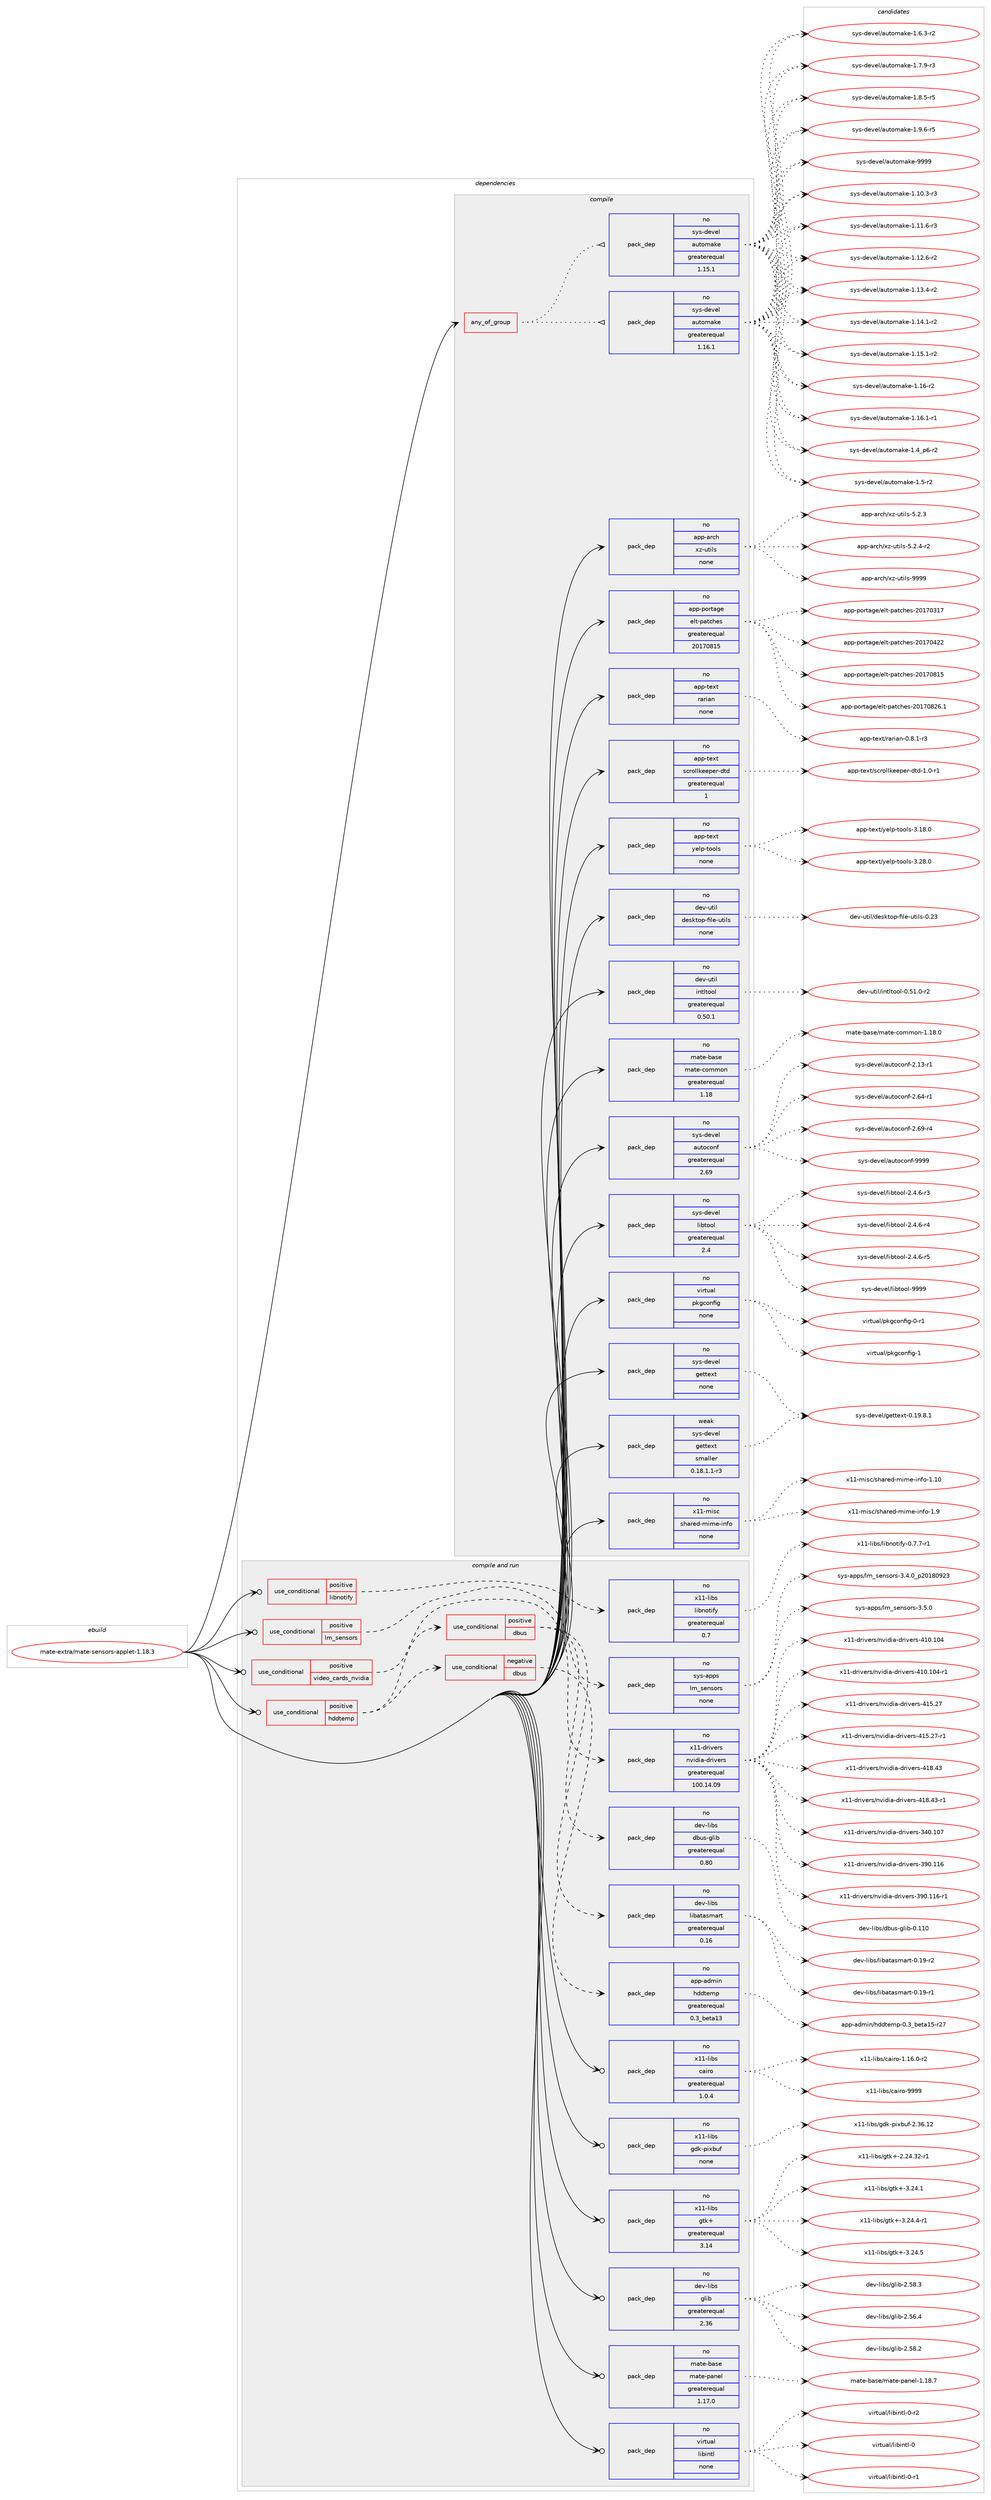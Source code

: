 digraph prolog {

# *************
# Graph options
# *************

newrank=true;
concentrate=true;
compound=true;
graph [rankdir=LR,fontname=Helvetica,fontsize=10,ranksep=1.5];#, ranksep=2.5, nodesep=0.2];
edge  [arrowhead=vee];
node  [fontname=Helvetica,fontsize=10];

# **********
# The ebuild
# **********

subgraph cluster_leftcol {
color=gray;
rank=same;
label=<<i>ebuild</i>>;
id [label="mate-extra/mate-sensors-applet-1.18.3", color=red, width=4, href="../mate-extra/mate-sensors-applet-1.18.3.svg"];
}

# ****************
# The dependencies
# ****************

subgraph cluster_midcol {
color=gray;
label=<<i>dependencies</i>>;
subgraph cluster_compile {
fillcolor="#eeeeee";
style=filled;
label=<<i>compile</i>>;
subgraph any24515 {
dependency1598506 [label=<<TABLE BORDER="0" CELLBORDER="1" CELLSPACING="0" CELLPADDING="4"><TR><TD CELLPADDING="10">any_of_group</TD></TR></TABLE>>, shape=none, color=red];subgraph pack1141836 {
dependency1598507 [label=<<TABLE BORDER="0" CELLBORDER="1" CELLSPACING="0" CELLPADDING="4" WIDTH="220"><TR><TD ROWSPAN="6" CELLPADDING="30">pack_dep</TD></TR><TR><TD WIDTH="110">no</TD></TR><TR><TD>sys-devel</TD></TR><TR><TD>automake</TD></TR><TR><TD>greaterequal</TD></TR><TR><TD>1.16.1</TD></TR></TABLE>>, shape=none, color=blue];
}
dependency1598506:e -> dependency1598507:w [weight=20,style="dotted",arrowhead="oinv"];
subgraph pack1141837 {
dependency1598508 [label=<<TABLE BORDER="0" CELLBORDER="1" CELLSPACING="0" CELLPADDING="4" WIDTH="220"><TR><TD ROWSPAN="6" CELLPADDING="30">pack_dep</TD></TR><TR><TD WIDTH="110">no</TD></TR><TR><TD>sys-devel</TD></TR><TR><TD>automake</TD></TR><TR><TD>greaterequal</TD></TR><TR><TD>1.15.1</TD></TR></TABLE>>, shape=none, color=blue];
}
dependency1598506:e -> dependency1598508:w [weight=20,style="dotted",arrowhead="oinv"];
}
id:e -> dependency1598506:w [weight=20,style="solid",arrowhead="vee"];
subgraph pack1141838 {
dependency1598509 [label=<<TABLE BORDER="0" CELLBORDER="1" CELLSPACING="0" CELLPADDING="4" WIDTH="220"><TR><TD ROWSPAN="6" CELLPADDING="30">pack_dep</TD></TR><TR><TD WIDTH="110">no</TD></TR><TR><TD>app-arch</TD></TR><TR><TD>xz-utils</TD></TR><TR><TD>none</TD></TR><TR><TD></TD></TR></TABLE>>, shape=none, color=blue];
}
id:e -> dependency1598509:w [weight=20,style="solid",arrowhead="vee"];
subgraph pack1141839 {
dependency1598510 [label=<<TABLE BORDER="0" CELLBORDER="1" CELLSPACING="0" CELLPADDING="4" WIDTH="220"><TR><TD ROWSPAN="6" CELLPADDING="30">pack_dep</TD></TR><TR><TD WIDTH="110">no</TD></TR><TR><TD>app-portage</TD></TR><TR><TD>elt-patches</TD></TR><TR><TD>greaterequal</TD></TR><TR><TD>20170815</TD></TR></TABLE>>, shape=none, color=blue];
}
id:e -> dependency1598510:w [weight=20,style="solid",arrowhead="vee"];
subgraph pack1141840 {
dependency1598511 [label=<<TABLE BORDER="0" CELLBORDER="1" CELLSPACING="0" CELLPADDING="4" WIDTH="220"><TR><TD ROWSPAN="6" CELLPADDING="30">pack_dep</TD></TR><TR><TD WIDTH="110">no</TD></TR><TR><TD>app-text</TD></TR><TR><TD>rarian</TD></TR><TR><TD>none</TD></TR><TR><TD></TD></TR></TABLE>>, shape=none, color=blue];
}
id:e -> dependency1598511:w [weight=20,style="solid",arrowhead="vee"];
subgraph pack1141841 {
dependency1598512 [label=<<TABLE BORDER="0" CELLBORDER="1" CELLSPACING="0" CELLPADDING="4" WIDTH="220"><TR><TD ROWSPAN="6" CELLPADDING="30">pack_dep</TD></TR><TR><TD WIDTH="110">no</TD></TR><TR><TD>app-text</TD></TR><TR><TD>scrollkeeper-dtd</TD></TR><TR><TD>greaterequal</TD></TR><TR><TD>1</TD></TR></TABLE>>, shape=none, color=blue];
}
id:e -> dependency1598512:w [weight=20,style="solid",arrowhead="vee"];
subgraph pack1141842 {
dependency1598513 [label=<<TABLE BORDER="0" CELLBORDER="1" CELLSPACING="0" CELLPADDING="4" WIDTH="220"><TR><TD ROWSPAN="6" CELLPADDING="30">pack_dep</TD></TR><TR><TD WIDTH="110">no</TD></TR><TR><TD>app-text</TD></TR><TR><TD>yelp-tools</TD></TR><TR><TD>none</TD></TR><TR><TD></TD></TR></TABLE>>, shape=none, color=blue];
}
id:e -> dependency1598513:w [weight=20,style="solid",arrowhead="vee"];
subgraph pack1141843 {
dependency1598514 [label=<<TABLE BORDER="0" CELLBORDER="1" CELLSPACING="0" CELLPADDING="4" WIDTH="220"><TR><TD ROWSPAN="6" CELLPADDING="30">pack_dep</TD></TR><TR><TD WIDTH="110">no</TD></TR><TR><TD>dev-util</TD></TR><TR><TD>desktop-file-utils</TD></TR><TR><TD>none</TD></TR><TR><TD></TD></TR></TABLE>>, shape=none, color=blue];
}
id:e -> dependency1598514:w [weight=20,style="solid",arrowhead="vee"];
subgraph pack1141844 {
dependency1598515 [label=<<TABLE BORDER="0" CELLBORDER="1" CELLSPACING="0" CELLPADDING="4" WIDTH="220"><TR><TD ROWSPAN="6" CELLPADDING="30">pack_dep</TD></TR><TR><TD WIDTH="110">no</TD></TR><TR><TD>dev-util</TD></TR><TR><TD>intltool</TD></TR><TR><TD>greaterequal</TD></TR><TR><TD>0.50.1</TD></TR></TABLE>>, shape=none, color=blue];
}
id:e -> dependency1598515:w [weight=20,style="solid",arrowhead="vee"];
subgraph pack1141845 {
dependency1598516 [label=<<TABLE BORDER="0" CELLBORDER="1" CELLSPACING="0" CELLPADDING="4" WIDTH="220"><TR><TD ROWSPAN="6" CELLPADDING="30">pack_dep</TD></TR><TR><TD WIDTH="110">no</TD></TR><TR><TD>mate-base</TD></TR><TR><TD>mate-common</TD></TR><TR><TD>greaterequal</TD></TR><TR><TD>1.18</TD></TR></TABLE>>, shape=none, color=blue];
}
id:e -> dependency1598516:w [weight=20,style="solid",arrowhead="vee"];
subgraph pack1141846 {
dependency1598517 [label=<<TABLE BORDER="0" CELLBORDER="1" CELLSPACING="0" CELLPADDING="4" WIDTH="220"><TR><TD ROWSPAN="6" CELLPADDING="30">pack_dep</TD></TR><TR><TD WIDTH="110">no</TD></TR><TR><TD>sys-devel</TD></TR><TR><TD>autoconf</TD></TR><TR><TD>greaterequal</TD></TR><TR><TD>2.69</TD></TR></TABLE>>, shape=none, color=blue];
}
id:e -> dependency1598517:w [weight=20,style="solid",arrowhead="vee"];
subgraph pack1141847 {
dependency1598518 [label=<<TABLE BORDER="0" CELLBORDER="1" CELLSPACING="0" CELLPADDING="4" WIDTH="220"><TR><TD ROWSPAN="6" CELLPADDING="30">pack_dep</TD></TR><TR><TD WIDTH="110">no</TD></TR><TR><TD>sys-devel</TD></TR><TR><TD>gettext</TD></TR><TR><TD>none</TD></TR><TR><TD></TD></TR></TABLE>>, shape=none, color=blue];
}
id:e -> dependency1598518:w [weight=20,style="solid",arrowhead="vee"];
subgraph pack1141848 {
dependency1598519 [label=<<TABLE BORDER="0" CELLBORDER="1" CELLSPACING="0" CELLPADDING="4" WIDTH="220"><TR><TD ROWSPAN="6" CELLPADDING="30">pack_dep</TD></TR><TR><TD WIDTH="110">no</TD></TR><TR><TD>sys-devel</TD></TR><TR><TD>libtool</TD></TR><TR><TD>greaterequal</TD></TR><TR><TD>2.4</TD></TR></TABLE>>, shape=none, color=blue];
}
id:e -> dependency1598519:w [weight=20,style="solid",arrowhead="vee"];
subgraph pack1141849 {
dependency1598520 [label=<<TABLE BORDER="0" CELLBORDER="1" CELLSPACING="0" CELLPADDING="4" WIDTH="220"><TR><TD ROWSPAN="6" CELLPADDING="30">pack_dep</TD></TR><TR><TD WIDTH="110">no</TD></TR><TR><TD>virtual</TD></TR><TR><TD>pkgconfig</TD></TR><TR><TD>none</TD></TR><TR><TD></TD></TR></TABLE>>, shape=none, color=blue];
}
id:e -> dependency1598520:w [weight=20,style="solid",arrowhead="vee"];
subgraph pack1141850 {
dependency1598521 [label=<<TABLE BORDER="0" CELLBORDER="1" CELLSPACING="0" CELLPADDING="4" WIDTH="220"><TR><TD ROWSPAN="6" CELLPADDING="30">pack_dep</TD></TR><TR><TD WIDTH="110">no</TD></TR><TR><TD>x11-misc</TD></TR><TR><TD>shared-mime-info</TD></TR><TR><TD>none</TD></TR><TR><TD></TD></TR></TABLE>>, shape=none, color=blue];
}
id:e -> dependency1598521:w [weight=20,style="solid",arrowhead="vee"];
subgraph pack1141851 {
dependency1598522 [label=<<TABLE BORDER="0" CELLBORDER="1" CELLSPACING="0" CELLPADDING="4" WIDTH="220"><TR><TD ROWSPAN="6" CELLPADDING="30">pack_dep</TD></TR><TR><TD WIDTH="110">weak</TD></TR><TR><TD>sys-devel</TD></TR><TR><TD>gettext</TD></TR><TR><TD>smaller</TD></TR><TR><TD>0.18.1.1-r3</TD></TR></TABLE>>, shape=none, color=blue];
}
id:e -> dependency1598522:w [weight=20,style="solid",arrowhead="vee"];
}
subgraph cluster_compileandrun {
fillcolor="#eeeeee";
style=filled;
label=<<i>compile and run</i>>;
subgraph cond431509 {
dependency1598523 [label=<<TABLE BORDER="0" CELLBORDER="1" CELLSPACING="0" CELLPADDING="4"><TR><TD ROWSPAN="3" CELLPADDING="10">use_conditional</TD></TR><TR><TD>positive</TD></TR><TR><TD>hddtemp</TD></TR></TABLE>>, shape=none, color=red];
subgraph cond431510 {
dependency1598524 [label=<<TABLE BORDER="0" CELLBORDER="1" CELLSPACING="0" CELLPADDING="4"><TR><TD ROWSPAN="3" CELLPADDING="10">use_conditional</TD></TR><TR><TD>positive</TD></TR><TR><TD>dbus</TD></TR></TABLE>>, shape=none, color=red];
subgraph pack1141852 {
dependency1598525 [label=<<TABLE BORDER="0" CELLBORDER="1" CELLSPACING="0" CELLPADDING="4" WIDTH="220"><TR><TD ROWSPAN="6" CELLPADDING="30">pack_dep</TD></TR><TR><TD WIDTH="110">no</TD></TR><TR><TD>dev-libs</TD></TR><TR><TD>dbus-glib</TD></TR><TR><TD>greaterequal</TD></TR><TR><TD>0.80</TD></TR></TABLE>>, shape=none, color=blue];
}
dependency1598524:e -> dependency1598525:w [weight=20,style="dashed",arrowhead="vee"];
subgraph pack1141853 {
dependency1598526 [label=<<TABLE BORDER="0" CELLBORDER="1" CELLSPACING="0" CELLPADDING="4" WIDTH="220"><TR><TD ROWSPAN="6" CELLPADDING="30">pack_dep</TD></TR><TR><TD WIDTH="110">no</TD></TR><TR><TD>dev-libs</TD></TR><TR><TD>libatasmart</TD></TR><TR><TD>greaterequal</TD></TR><TR><TD>0.16</TD></TR></TABLE>>, shape=none, color=blue];
}
dependency1598524:e -> dependency1598526:w [weight=20,style="dashed",arrowhead="vee"];
}
dependency1598523:e -> dependency1598524:w [weight=20,style="dashed",arrowhead="vee"];
subgraph cond431511 {
dependency1598527 [label=<<TABLE BORDER="0" CELLBORDER="1" CELLSPACING="0" CELLPADDING="4"><TR><TD ROWSPAN="3" CELLPADDING="10">use_conditional</TD></TR><TR><TD>negative</TD></TR><TR><TD>dbus</TD></TR></TABLE>>, shape=none, color=red];
subgraph pack1141854 {
dependency1598528 [label=<<TABLE BORDER="0" CELLBORDER="1" CELLSPACING="0" CELLPADDING="4" WIDTH="220"><TR><TD ROWSPAN="6" CELLPADDING="30">pack_dep</TD></TR><TR><TD WIDTH="110">no</TD></TR><TR><TD>app-admin</TD></TR><TR><TD>hddtemp</TD></TR><TR><TD>greaterequal</TD></TR><TR><TD>0.3_beta13</TD></TR></TABLE>>, shape=none, color=blue];
}
dependency1598527:e -> dependency1598528:w [weight=20,style="dashed",arrowhead="vee"];
}
dependency1598523:e -> dependency1598527:w [weight=20,style="dashed",arrowhead="vee"];
}
id:e -> dependency1598523:w [weight=20,style="solid",arrowhead="odotvee"];
subgraph cond431512 {
dependency1598529 [label=<<TABLE BORDER="0" CELLBORDER="1" CELLSPACING="0" CELLPADDING="4"><TR><TD ROWSPAN="3" CELLPADDING="10">use_conditional</TD></TR><TR><TD>positive</TD></TR><TR><TD>libnotify</TD></TR></TABLE>>, shape=none, color=red];
subgraph pack1141855 {
dependency1598530 [label=<<TABLE BORDER="0" CELLBORDER="1" CELLSPACING="0" CELLPADDING="4" WIDTH="220"><TR><TD ROWSPAN="6" CELLPADDING="30">pack_dep</TD></TR><TR><TD WIDTH="110">no</TD></TR><TR><TD>x11-libs</TD></TR><TR><TD>libnotify</TD></TR><TR><TD>greaterequal</TD></TR><TR><TD>0.7</TD></TR></TABLE>>, shape=none, color=blue];
}
dependency1598529:e -> dependency1598530:w [weight=20,style="dashed",arrowhead="vee"];
}
id:e -> dependency1598529:w [weight=20,style="solid",arrowhead="odotvee"];
subgraph cond431513 {
dependency1598531 [label=<<TABLE BORDER="0" CELLBORDER="1" CELLSPACING="0" CELLPADDING="4"><TR><TD ROWSPAN="3" CELLPADDING="10">use_conditional</TD></TR><TR><TD>positive</TD></TR><TR><TD>lm_sensors</TD></TR></TABLE>>, shape=none, color=red];
subgraph pack1141856 {
dependency1598532 [label=<<TABLE BORDER="0" CELLBORDER="1" CELLSPACING="0" CELLPADDING="4" WIDTH="220"><TR><TD ROWSPAN="6" CELLPADDING="30">pack_dep</TD></TR><TR><TD WIDTH="110">no</TD></TR><TR><TD>sys-apps</TD></TR><TR><TD>lm_sensors</TD></TR><TR><TD>none</TD></TR><TR><TD></TD></TR></TABLE>>, shape=none, color=blue];
}
dependency1598531:e -> dependency1598532:w [weight=20,style="dashed",arrowhead="vee"];
}
id:e -> dependency1598531:w [weight=20,style="solid",arrowhead="odotvee"];
subgraph cond431514 {
dependency1598533 [label=<<TABLE BORDER="0" CELLBORDER="1" CELLSPACING="0" CELLPADDING="4"><TR><TD ROWSPAN="3" CELLPADDING="10">use_conditional</TD></TR><TR><TD>positive</TD></TR><TR><TD>video_cards_nvidia</TD></TR></TABLE>>, shape=none, color=red];
subgraph pack1141857 {
dependency1598534 [label=<<TABLE BORDER="0" CELLBORDER="1" CELLSPACING="0" CELLPADDING="4" WIDTH="220"><TR><TD ROWSPAN="6" CELLPADDING="30">pack_dep</TD></TR><TR><TD WIDTH="110">no</TD></TR><TR><TD>x11-drivers</TD></TR><TR><TD>nvidia-drivers</TD></TR><TR><TD>greaterequal</TD></TR><TR><TD>100.14.09</TD></TR></TABLE>>, shape=none, color=blue];
}
dependency1598533:e -> dependency1598534:w [weight=20,style="dashed",arrowhead="vee"];
}
id:e -> dependency1598533:w [weight=20,style="solid",arrowhead="odotvee"];
subgraph pack1141858 {
dependency1598535 [label=<<TABLE BORDER="0" CELLBORDER="1" CELLSPACING="0" CELLPADDING="4" WIDTH="220"><TR><TD ROWSPAN="6" CELLPADDING="30">pack_dep</TD></TR><TR><TD WIDTH="110">no</TD></TR><TR><TD>dev-libs</TD></TR><TR><TD>glib</TD></TR><TR><TD>greaterequal</TD></TR><TR><TD>2.36</TD></TR></TABLE>>, shape=none, color=blue];
}
id:e -> dependency1598535:w [weight=20,style="solid",arrowhead="odotvee"];
subgraph pack1141859 {
dependency1598536 [label=<<TABLE BORDER="0" CELLBORDER="1" CELLSPACING="0" CELLPADDING="4" WIDTH="220"><TR><TD ROWSPAN="6" CELLPADDING="30">pack_dep</TD></TR><TR><TD WIDTH="110">no</TD></TR><TR><TD>mate-base</TD></TR><TR><TD>mate-panel</TD></TR><TR><TD>greaterequal</TD></TR><TR><TD>1.17.0</TD></TR></TABLE>>, shape=none, color=blue];
}
id:e -> dependency1598536:w [weight=20,style="solid",arrowhead="odotvee"];
subgraph pack1141860 {
dependency1598537 [label=<<TABLE BORDER="0" CELLBORDER="1" CELLSPACING="0" CELLPADDING="4" WIDTH="220"><TR><TD ROWSPAN="6" CELLPADDING="30">pack_dep</TD></TR><TR><TD WIDTH="110">no</TD></TR><TR><TD>virtual</TD></TR><TR><TD>libintl</TD></TR><TR><TD>none</TD></TR><TR><TD></TD></TR></TABLE>>, shape=none, color=blue];
}
id:e -> dependency1598537:w [weight=20,style="solid",arrowhead="odotvee"];
subgraph pack1141861 {
dependency1598538 [label=<<TABLE BORDER="0" CELLBORDER="1" CELLSPACING="0" CELLPADDING="4" WIDTH="220"><TR><TD ROWSPAN="6" CELLPADDING="30">pack_dep</TD></TR><TR><TD WIDTH="110">no</TD></TR><TR><TD>x11-libs</TD></TR><TR><TD>cairo</TD></TR><TR><TD>greaterequal</TD></TR><TR><TD>1.0.4</TD></TR></TABLE>>, shape=none, color=blue];
}
id:e -> dependency1598538:w [weight=20,style="solid",arrowhead="odotvee"];
subgraph pack1141862 {
dependency1598539 [label=<<TABLE BORDER="0" CELLBORDER="1" CELLSPACING="0" CELLPADDING="4" WIDTH="220"><TR><TD ROWSPAN="6" CELLPADDING="30">pack_dep</TD></TR><TR><TD WIDTH="110">no</TD></TR><TR><TD>x11-libs</TD></TR><TR><TD>gdk-pixbuf</TD></TR><TR><TD>none</TD></TR><TR><TD></TD></TR></TABLE>>, shape=none, color=blue];
}
id:e -> dependency1598539:w [weight=20,style="solid",arrowhead="odotvee"];
subgraph pack1141863 {
dependency1598540 [label=<<TABLE BORDER="0" CELLBORDER="1" CELLSPACING="0" CELLPADDING="4" WIDTH="220"><TR><TD ROWSPAN="6" CELLPADDING="30">pack_dep</TD></TR><TR><TD WIDTH="110">no</TD></TR><TR><TD>x11-libs</TD></TR><TR><TD>gtk+</TD></TR><TR><TD>greaterequal</TD></TR><TR><TD>3.14</TD></TR></TABLE>>, shape=none, color=blue];
}
id:e -> dependency1598540:w [weight=20,style="solid",arrowhead="odotvee"];
}
subgraph cluster_run {
fillcolor="#eeeeee";
style=filled;
label=<<i>run</i>>;
}
}

# **************
# The candidates
# **************

subgraph cluster_choices {
rank=same;
color=gray;
label=<<i>candidates</i>>;

subgraph choice1141836 {
color=black;
nodesep=1;
choice11512111545100101118101108479711711611110997107101454946494846514511451 [label="sys-devel/automake-1.10.3-r3", color=red, width=4,href="../sys-devel/automake-1.10.3-r3.svg"];
choice11512111545100101118101108479711711611110997107101454946494946544511451 [label="sys-devel/automake-1.11.6-r3", color=red, width=4,href="../sys-devel/automake-1.11.6-r3.svg"];
choice11512111545100101118101108479711711611110997107101454946495046544511450 [label="sys-devel/automake-1.12.6-r2", color=red, width=4,href="../sys-devel/automake-1.12.6-r2.svg"];
choice11512111545100101118101108479711711611110997107101454946495146524511450 [label="sys-devel/automake-1.13.4-r2", color=red, width=4,href="../sys-devel/automake-1.13.4-r2.svg"];
choice11512111545100101118101108479711711611110997107101454946495246494511450 [label="sys-devel/automake-1.14.1-r2", color=red, width=4,href="../sys-devel/automake-1.14.1-r2.svg"];
choice11512111545100101118101108479711711611110997107101454946495346494511450 [label="sys-devel/automake-1.15.1-r2", color=red, width=4,href="../sys-devel/automake-1.15.1-r2.svg"];
choice1151211154510010111810110847971171161111099710710145494649544511450 [label="sys-devel/automake-1.16-r2", color=red, width=4,href="../sys-devel/automake-1.16-r2.svg"];
choice11512111545100101118101108479711711611110997107101454946495446494511449 [label="sys-devel/automake-1.16.1-r1", color=red, width=4,href="../sys-devel/automake-1.16.1-r1.svg"];
choice115121115451001011181011084797117116111109971071014549465295112544511450 [label="sys-devel/automake-1.4_p6-r2", color=red, width=4,href="../sys-devel/automake-1.4_p6-r2.svg"];
choice11512111545100101118101108479711711611110997107101454946534511450 [label="sys-devel/automake-1.5-r2", color=red, width=4,href="../sys-devel/automake-1.5-r2.svg"];
choice115121115451001011181011084797117116111109971071014549465446514511450 [label="sys-devel/automake-1.6.3-r2", color=red, width=4,href="../sys-devel/automake-1.6.3-r2.svg"];
choice115121115451001011181011084797117116111109971071014549465546574511451 [label="sys-devel/automake-1.7.9-r3", color=red, width=4,href="../sys-devel/automake-1.7.9-r3.svg"];
choice115121115451001011181011084797117116111109971071014549465646534511453 [label="sys-devel/automake-1.8.5-r5", color=red, width=4,href="../sys-devel/automake-1.8.5-r5.svg"];
choice115121115451001011181011084797117116111109971071014549465746544511453 [label="sys-devel/automake-1.9.6-r5", color=red, width=4,href="../sys-devel/automake-1.9.6-r5.svg"];
choice115121115451001011181011084797117116111109971071014557575757 [label="sys-devel/automake-9999", color=red, width=4,href="../sys-devel/automake-9999.svg"];
dependency1598507:e -> choice11512111545100101118101108479711711611110997107101454946494846514511451:w [style=dotted,weight="100"];
dependency1598507:e -> choice11512111545100101118101108479711711611110997107101454946494946544511451:w [style=dotted,weight="100"];
dependency1598507:e -> choice11512111545100101118101108479711711611110997107101454946495046544511450:w [style=dotted,weight="100"];
dependency1598507:e -> choice11512111545100101118101108479711711611110997107101454946495146524511450:w [style=dotted,weight="100"];
dependency1598507:e -> choice11512111545100101118101108479711711611110997107101454946495246494511450:w [style=dotted,weight="100"];
dependency1598507:e -> choice11512111545100101118101108479711711611110997107101454946495346494511450:w [style=dotted,weight="100"];
dependency1598507:e -> choice1151211154510010111810110847971171161111099710710145494649544511450:w [style=dotted,weight="100"];
dependency1598507:e -> choice11512111545100101118101108479711711611110997107101454946495446494511449:w [style=dotted,weight="100"];
dependency1598507:e -> choice115121115451001011181011084797117116111109971071014549465295112544511450:w [style=dotted,weight="100"];
dependency1598507:e -> choice11512111545100101118101108479711711611110997107101454946534511450:w [style=dotted,weight="100"];
dependency1598507:e -> choice115121115451001011181011084797117116111109971071014549465446514511450:w [style=dotted,weight="100"];
dependency1598507:e -> choice115121115451001011181011084797117116111109971071014549465546574511451:w [style=dotted,weight="100"];
dependency1598507:e -> choice115121115451001011181011084797117116111109971071014549465646534511453:w [style=dotted,weight="100"];
dependency1598507:e -> choice115121115451001011181011084797117116111109971071014549465746544511453:w [style=dotted,weight="100"];
dependency1598507:e -> choice115121115451001011181011084797117116111109971071014557575757:w [style=dotted,weight="100"];
}
subgraph choice1141837 {
color=black;
nodesep=1;
choice11512111545100101118101108479711711611110997107101454946494846514511451 [label="sys-devel/automake-1.10.3-r3", color=red, width=4,href="../sys-devel/automake-1.10.3-r3.svg"];
choice11512111545100101118101108479711711611110997107101454946494946544511451 [label="sys-devel/automake-1.11.6-r3", color=red, width=4,href="../sys-devel/automake-1.11.6-r3.svg"];
choice11512111545100101118101108479711711611110997107101454946495046544511450 [label="sys-devel/automake-1.12.6-r2", color=red, width=4,href="../sys-devel/automake-1.12.6-r2.svg"];
choice11512111545100101118101108479711711611110997107101454946495146524511450 [label="sys-devel/automake-1.13.4-r2", color=red, width=4,href="../sys-devel/automake-1.13.4-r2.svg"];
choice11512111545100101118101108479711711611110997107101454946495246494511450 [label="sys-devel/automake-1.14.1-r2", color=red, width=4,href="../sys-devel/automake-1.14.1-r2.svg"];
choice11512111545100101118101108479711711611110997107101454946495346494511450 [label="sys-devel/automake-1.15.1-r2", color=red, width=4,href="../sys-devel/automake-1.15.1-r2.svg"];
choice1151211154510010111810110847971171161111099710710145494649544511450 [label="sys-devel/automake-1.16-r2", color=red, width=4,href="../sys-devel/automake-1.16-r2.svg"];
choice11512111545100101118101108479711711611110997107101454946495446494511449 [label="sys-devel/automake-1.16.1-r1", color=red, width=4,href="../sys-devel/automake-1.16.1-r1.svg"];
choice115121115451001011181011084797117116111109971071014549465295112544511450 [label="sys-devel/automake-1.4_p6-r2", color=red, width=4,href="../sys-devel/automake-1.4_p6-r2.svg"];
choice11512111545100101118101108479711711611110997107101454946534511450 [label="sys-devel/automake-1.5-r2", color=red, width=4,href="../sys-devel/automake-1.5-r2.svg"];
choice115121115451001011181011084797117116111109971071014549465446514511450 [label="sys-devel/automake-1.6.3-r2", color=red, width=4,href="../sys-devel/automake-1.6.3-r2.svg"];
choice115121115451001011181011084797117116111109971071014549465546574511451 [label="sys-devel/automake-1.7.9-r3", color=red, width=4,href="../sys-devel/automake-1.7.9-r3.svg"];
choice115121115451001011181011084797117116111109971071014549465646534511453 [label="sys-devel/automake-1.8.5-r5", color=red, width=4,href="../sys-devel/automake-1.8.5-r5.svg"];
choice115121115451001011181011084797117116111109971071014549465746544511453 [label="sys-devel/automake-1.9.6-r5", color=red, width=4,href="../sys-devel/automake-1.9.6-r5.svg"];
choice115121115451001011181011084797117116111109971071014557575757 [label="sys-devel/automake-9999", color=red, width=4,href="../sys-devel/automake-9999.svg"];
dependency1598508:e -> choice11512111545100101118101108479711711611110997107101454946494846514511451:w [style=dotted,weight="100"];
dependency1598508:e -> choice11512111545100101118101108479711711611110997107101454946494946544511451:w [style=dotted,weight="100"];
dependency1598508:e -> choice11512111545100101118101108479711711611110997107101454946495046544511450:w [style=dotted,weight="100"];
dependency1598508:e -> choice11512111545100101118101108479711711611110997107101454946495146524511450:w [style=dotted,weight="100"];
dependency1598508:e -> choice11512111545100101118101108479711711611110997107101454946495246494511450:w [style=dotted,weight="100"];
dependency1598508:e -> choice11512111545100101118101108479711711611110997107101454946495346494511450:w [style=dotted,weight="100"];
dependency1598508:e -> choice1151211154510010111810110847971171161111099710710145494649544511450:w [style=dotted,weight="100"];
dependency1598508:e -> choice11512111545100101118101108479711711611110997107101454946495446494511449:w [style=dotted,weight="100"];
dependency1598508:e -> choice115121115451001011181011084797117116111109971071014549465295112544511450:w [style=dotted,weight="100"];
dependency1598508:e -> choice11512111545100101118101108479711711611110997107101454946534511450:w [style=dotted,weight="100"];
dependency1598508:e -> choice115121115451001011181011084797117116111109971071014549465446514511450:w [style=dotted,weight="100"];
dependency1598508:e -> choice115121115451001011181011084797117116111109971071014549465546574511451:w [style=dotted,weight="100"];
dependency1598508:e -> choice115121115451001011181011084797117116111109971071014549465646534511453:w [style=dotted,weight="100"];
dependency1598508:e -> choice115121115451001011181011084797117116111109971071014549465746544511453:w [style=dotted,weight="100"];
dependency1598508:e -> choice115121115451001011181011084797117116111109971071014557575757:w [style=dotted,weight="100"];
}
subgraph choice1141838 {
color=black;
nodesep=1;
choice971121124597114991044712012245117116105108115455346504651 [label="app-arch/xz-utils-5.2.3", color=red, width=4,href="../app-arch/xz-utils-5.2.3.svg"];
choice9711211245971149910447120122451171161051081154553465046524511450 [label="app-arch/xz-utils-5.2.4-r2", color=red, width=4,href="../app-arch/xz-utils-5.2.4-r2.svg"];
choice9711211245971149910447120122451171161051081154557575757 [label="app-arch/xz-utils-9999", color=red, width=4,href="../app-arch/xz-utils-9999.svg"];
dependency1598509:e -> choice971121124597114991044712012245117116105108115455346504651:w [style=dotted,weight="100"];
dependency1598509:e -> choice9711211245971149910447120122451171161051081154553465046524511450:w [style=dotted,weight="100"];
dependency1598509:e -> choice9711211245971149910447120122451171161051081154557575757:w [style=dotted,weight="100"];
}
subgraph choice1141839 {
color=black;
nodesep=1;
choice97112112451121111141169710310147101108116451129711699104101115455048495548514955 [label="app-portage/elt-patches-20170317", color=red, width=4,href="../app-portage/elt-patches-20170317.svg"];
choice97112112451121111141169710310147101108116451129711699104101115455048495548525050 [label="app-portage/elt-patches-20170422", color=red, width=4,href="../app-portage/elt-patches-20170422.svg"];
choice97112112451121111141169710310147101108116451129711699104101115455048495548564953 [label="app-portage/elt-patches-20170815", color=red, width=4,href="../app-portage/elt-patches-20170815.svg"];
choice971121124511211111411697103101471011081164511297116991041011154550484955485650544649 [label="app-portage/elt-patches-20170826.1", color=red, width=4,href="../app-portage/elt-patches-20170826.1.svg"];
dependency1598510:e -> choice97112112451121111141169710310147101108116451129711699104101115455048495548514955:w [style=dotted,weight="100"];
dependency1598510:e -> choice97112112451121111141169710310147101108116451129711699104101115455048495548525050:w [style=dotted,weight="100"];
dependency1598510:e -> choice97112112451121111141169710310147101108116451129711699104101115455048495548564953:w [style=dotted,weight="100"];
dependency1598510:e -> choice971121124511211111411697103101471011081164511297116991041011154550484955485650544649:w [style=dotted,weight="100"];
}
subgraph choice1141840 {
color=black;
nodesep=1;
choice97112112451161011201164711497114105971104548465646494511451 [label="app-text/rarian-0.8.1-r3", color=red, width=4,href="../app-text/rarian-0.8.1-r3.svg"];
dependency1598511:e -> choice97112112451161011201164711497114105971104548465646494511451:w [style=dotted,weight="100"];
}
subgraph choice1141841 {
color=black;
nodesep=1;
choice9711211245116101120116471159911411110810810710110111210111445100116100454946484511449 [label="app-text/scrollkeeper-dtd-1.0-r1", color=red, width=4,href="../app-text/scrollkeeper-dtd-1.0-r1.svg"];
dependency1598512:e -> choice9711211245116101120116471159911411110810810710110111210111445100116100454946484511449:w [style=dotted,weight="100"];
}
subgraph choice1141842 {
color=black;
nodesep=1;
choice9711211245116101120116471211011081124511611111110811545514649564648 [label="app-text/yelp-tools-3.18.0", color=red, width=4,href="../app-text/yelp-tools-3.18.0.svg"];
choice9711211245116101120116471211011081124511611111110811545514650564648 [label="app-text/yelp-tools-3.28.0", color=red, width=4,href="../app-text/yelp-tools-3.28.0.svg"];
dependency1598513:e -> choice9711211245116101120116471211011081124511611111110811545514649564648:w [style=dotted,weight="100"];
dependency1598513:e -> choice9711211245116101120116471211011081124511611111110811545514650564648:w [style=dotted,weight="100"];
}
subgraph choice1141843 {
color=black;
nodesep=1;
choice100101118451171161051084710010111510711611111245102105108101451171161051081154548465051 [label="dev-util/desktop-file-utils-0.23", color=red, width=4,href="../dev-util/desktop-file-utils-0.23.svg"];
dependency1598514:e -> choice100101118451171161051084710010111510711611111245102105108101451171161051081154548465051:w [style=dotted,weight="100"];
}
subgraph choice1141844 {
color=black;
nodesep=1;
choice1001011184511711610510847105110116108116111111108454846534946484511450 [label="dev-util/intltool-0.51.0-r2", color=red, width=4,href="../dev-util/intltool-0.51.0-r2.svg"];
dependency1598515:e -> choice1001011184511711610510847105110116108116111111108454846534946484511450:w [style=dotted,weight="100"];
}
subgraph choice1141845 {
color=black;
nodesep=1;
choice109971161014598971151014710997116101459911110910911111045494649564648 [label="mate-base/mate-common-1.18.0", color=red, width=4,href="../mate-base/mate-common-1.18.0.svg"];
dependency1598516:e -> choice109971161014598971151014710997116101459911110910911111045494649564648:w [style=dotted,weight="100"];
}
subgraph choice1141846 {
color=black;
nodesep=1;
choice1151211154510010111810110847971171161119911111010245504649514511449 [label="sys-devel/autoconf-2.13-r1", color=red, width=4,href="../sys-devel/autoconf-2.13-r1.svg"];
choice1151211154510010111810110847971171161119911111010245504654524511449 [label="sys-devel/autoconf-2.64-r1", color=red, width=4,href="../sys-devel/autoconf-2.64-r1.svg"];
choice1151211154510010111810110847971171161119911111010245504654574511452 [label="sys-devel/autoconf-2.69-r4", color=red, width=4,href="../sys-devel/autoconf-2.69-r4.svg"];
choice115121115451001011181011084797117116111991111101024557575757 [label="sys-devel/autoconf-9999", color=red, width=4,href="../sys-devel/autoconf-9999.svg"];
dependency1598517:e -> choice1151211154510010111810110847971171161119911111010245504649514511449:w [style=dotted,weight="100"];
dependency1598517:e -> choice1151211154510010111810110847971171161119911111010245504654524511449:w [style=dotted,weight="100"];
dependency1598517:e -> choice1151211154510010111810110847971171161119911111010245504654574511452:w [style=dotted,weight="100"];
dependency1598517:e -> choice115121115451001011181011084797117116111991111101024557575757:w [style=dotted,weight="100"];
}
subgraph choice1141847 {
color=black;
nodesep=1;
choice1151211154510010111810110847103101116116101120116454846495746564649 [label="sys-devel/gettext-0.19.8.1", color=red, width=4,href="../sys-devel/gettext-0.19.8.1.svg"];
dependency1598518:e -> choice1151211154510010111810110847103101116116101120116454846495746564649:w [style=dotted,weight="100"];
}
subgraph choice1141848 {
color=black;
nodesep=1;
choice1151211154510010111810110847108105981161111111084550465246544511451 [label="sys-devel/libtool-2.4.6-r3", color=red, width=4,href="../sys-devel/libtool-2.4.6-r3.svg"];
choice1151211154510010111810110847108105981161111111084550465246544511452 [label="sys-devel/libtool-2.4.6-r4", color=red, width=4,href="../sys-devel/libtool-2.4.6-r4.svg"];
choice1151211154510010111810110847108105981161111111084550465246544511453 [label="sys-devel/libtool-2.4.6-r5", color=red, width=4,href="../sys-devel/libtool-2.4.6-r5.svg"];
choice1151211154510010111810110847108105981161111111084557575757 [label="sys-devel/libtool-9999", color=red, width=4,href="../sys-devel/libtool-9999.svg"];
dependency1598519:e -> choice1151211154510010111810110847108105981161111111084550465246544511451:w [style=dotted,weight="100"];
dependency1598519:e -> choice1151211154510010111810110847108105981161111111084550465246544511452:w [style=dotted,weight="100"];
dependency1598519:e -> choice1151211154510010111810110847108105981161111111084550465246544511453:w [style=dotted,weight="100"];
dependency1598519:e -> choice1151211154510010111810110847108105981161111111084557575757:w [style=dotted,weight="100"];
}
subgraph choice1141849 {
color=black;
nodesep=1;
choice11810511411611797108471121071039911111010210510345484511449 [label="virtual/pkgconfig-0-r1", color=red, width=4,href="../virtual/pkgconfig-0-r1.svg"];
choice1181051141161179710847112107103991111101021051034549 [label="virtual/pkgconfig-1", color=red, width=4,href="../virtual/pkgconfig-1.svg"];
dependency1598520:e -> choice11810511411611797108471121071039911111010210510345484511449:w [style=dotted,weight="100"];
dependency1598520:e -> choice1181051141161179710847112107103991111101021051034549:w [style=dotted,weight="100"];
}
subgraph choice1141850 {
color=black;
nodesep=1;
choice12049494510910511599471151049711410110045109105109101451051101021114549464948 [label="x11-misc/shared-mime-info-1.10", color=red, width=4,href="../x11-misc/shared-mime-info-1.10.svg"];
choice120494945109105115994711510497114101100451091051091014510511010211145494657 [label="x11-misc/shared-mime-info-1.9", color=red, width=4,href="../x11-misc/shared-mime-info-1.9.svg"];
dependency1598521:e -> choice12049494510910511599471151049711410110045109105109101451051101021114549464948:w [style=dotted,weight="100"];
dependency1598521:e -> choice120494945109105115994711510497114101100451091051091014510511010211145494657:w [style=dotted,weight="100"];
}
subgraph choice1141851 {
color=black;
nodesep=1;
choice1151211154510010111810110847103101116116101120116454846495746564649 [label="sys-devel/gettext-0.19.8.1", color=red, width=4,href="../sys-devel/gettext-0.19.8.1.svg"];
dependency1598522:e -> choice1151211154510010111810110847103101116116101120116454846495746564649:w [style=dotted,weight="100"];
}
subgraph choice1141852 {
color=black;
nodesep=1;
choice100101118451081059811547100981171154510310810598454846494948 [label="dev-libs/dbus-glib-0.110", color=red, width=4,href="../dev-libs/dbus-glib-0.110.svg"];
dependency1598525:e -> choice100101118451081059811547100981171154510310810598454846494948:w [style=dotted,weight="100"];
}
subgraph choice1141853 {
color=black;
nodesep=1;
choice1001011184510810598115471081059897116971151099711411645484649574511449 [label="dev-libs/libatasmart-0.19-r1", color=red, width=4,href="../dev-libs/libatasmart-0.19-r1.svg"];
choice1001011184510810598115471081059897116971151099711411645484649574511450 [label="dev-libs/libatasmart-0.19-r2", color=red, width=4,href="../dev-libs/libatasmart-0.19-r2.svg"];
dependency1598526:e -> choice1001011184510810598115471081059897116971151099711411645484649574511449:w [style=dotted,weight="100"];
dependency1598526:e -> choice1001011184510810598115471081059897116971151099711411645484649574511450:w [style=dotted,weight="100"];
}
subgraph choice1141854 {
color=black;
nodesep=1;
choice97112112459710010910511047104100100116101109112454846519598101116974953451145055 [label="app-admin/hddtemp-0.3_beta15-r27", color=red, width=4,href="../app-admin/hddtemp-0.3_beta15-r27.svg"];
dependency1598528:e -> choice97112112459710010910511047104100100116101109112454846519598101116974953451145055:w [style=dotted,weight="100"];
}
subgraph choice1141855 {
color=black;
nodesep=1;
choice1204949451081059811547108105981101111161051021214548465546554511449 [label="x11-libs/libnotify-0.7.7-r1", color=red, width=4,href="../x11-libs/libnotify-0.7.7-r1.svg"];
dependency1598530:e -> choice1204949451081059811547108105981101111161051021214548465546554511449:w [style=dotted,weight="100"];
}
subgraph choice1141856 {
color=black;
nodesep=1;
choice11512111545971121121154710810995115101110115111114115455146524648951125048495648575051 [label="sys-apps/lm_sensors-3.4.0_p20180923", color=red, width=4,href="../sys-apps/lm_sensors-3.4.0_p20180923.svg"];
choice11512111545971121121154710810995115101110115111114115455146534648 [label="sys-apps/lm_sensors-3.5.0", color=red, width=4,href="../sys-apps/lm_sensors-3.5.0.svg"];
dependency1598532:e -> choice11512111545971121121154710810995115101110115111114115455146524648951125048495648575051:w [style=dotted,weight="100"];
dependency1598532:e -> choice11512111545971121121154710810995115101110115111114115455146534648:w [style=dotted,weight="100"];
}
subgraph choice1141857 {
color=black;
nodesep=1;
choice1204949451001141051181011141154711011810510010597451001141051181011141154551524846494855 [label="x11-drivers/nvidia-drivers-340.107", color=red, width=4,href="../x11-drivers/nvidia-drivers-340.107.svg"];
choice1204949451001141051181011141154711011810510010597451001141051181011141154551574846494954 [label="x11-drivers/nvidia-drivers-390.116", color=red, width=4,href="../x11-drivers/nvidia-drivers-390.116.svg"];
choice12049494510011410511810111411547110118105100105974510011410511810111411545515748464949544511449 [label="x11-drivers/nvidia-drivers-390.116-r1", color=red, width=4,href="../x11-drivers/nvidia-drivers-390.116-r1.svg"];
choice1204949451001141051181011141154711011810510010597451001141051181011141154552494846494852 [label="x11-drivers/nvidia-drivers-410.104", color=red, width=4,href="../x11-drivers/nvidia-drivers-410.104.svg"];
choice12049494510011410511810111411547110118105100105974510011410511810111411545524948464948524511449 [label="x11-drivers/nvidia-drivers-410.104-r1", color=red, width=4,href="../x11-drivers/nvidia-drivers-410.104-r1.svg"];
choice12049494510011410511810111411547110118105100105974510011410511810111411545524953465055 [label="x11-drivers/nvidia-drivers-415.27", color=red, width=4,href="../x11-drivers/nvidia-drivers-415.27.svg"];
choice120494945100114105118101114115471101181051001059745100114105118101114115455249534650554511449 [label="x11-drivers/nvidia-drivers-415.27-r1", color=red, width=4,href="../x11-drivers/nvidia-drivers-415.27-r1.svg"];
choice12049494510011410511810111411547110118105100105974510011410511810111411545524956465251 [label="x11-drivers/nvidia-drivers-418.43", color=red, width=4,href="../x11-drivers/nvidia-drivers-418.43.svg"];
choice120494945100114105118101114115471101181051001059745100114105118101114115455249564652514511449 [label="x11-drivers/nvidia-drivers-418.43-r1", color=red, width=4,href="../x11-drivers/nvidia-drivers-418.43-r1.svg"];
dependency1598534:e -> choice1204949451001141051181011141154711011810510010597451001141051181011141154551524846494855:w [style=dotted,weight="100"];
dependency1598534:e -> choice1204949451001141051181011141154711011810510010597451001141051181011141154551574846494954:w [style=dotted,weight="100"];
dependency1598534:e -> choice12049494510011410511810111411547110118105100105974510011410511810111411545515748464949544511449:w [style=dotted,weight="100"];
dependency1598534:e -> choice1204949451001141051181011141154711011810510010597451001141051181011141154552494846494852:w [style=dotted,weight="100"];
dependency1598534:e -> choice12049494510011410511810111411547110118105100105974510011410511810111411545524948464948524511449:w [style=dotted,weight="100"];
dependency1598534:e -> choice12049494510011410511810111411547110118105100105974510011410511810111411545524953465055:w [style=dotted,weight="100"];
dependency1598534:e -> choice120494945100114105118101114115471101181051001059745100114105118101114115455249534650554511449:w [style=dotted,weight="100"];
dependency1598534:e -> choice12049494510011410511810111411547110118105100105974510011410511810111411545524956465251:w [style=dotted,weight="100"];
dependency1598534:e -> choice120494945100114105118101114115471101181051001059745100114105118101114115455249564652514511449:w [style=dotted,weight="100"];
}
subgraph choice1141858 {
color=black;
nodesep=1;
choice1001011184510810598115471031081059845504653544652 [label="dev-libs/glib-2.56.4", color=red, width=4,href="../dev-libs/glib-2.56.4.svg"];
choice1001011184510810598115471031081059845504653564650 [label="dev-libs/glib-2.58.2", color=red, width=4,href="../dev-libs/glib-2.58.2.svg"];
choice1001011184510810598115471031081059845504653564651 [label="dev-libs/glib-2.58.3", color=red, width=4,href="../dev-libs/glib-2.58.3.svg"];
dependency1598535:e -> choice1001011184510810598115471031081059845504653544652:w [style=dotted,weight="100"];
dependency1598535:e -> choice1001011184510810598115471031081059845504653564650:w [style=dotted,weight="100"];
dependency1598535:e -> choice1001011184510810598115471031081059845504653564651:w [style=dotted,weight="100"];
}
subgraph choice1141859 {
color=black;
nodesep=1;
choice109971161014598971151014710997116101451129711010110845494649564655 [label="mate-base/mate-panel-1.18.7", color=red, width=4,href="../mate-base/mate-panel-1.18.7.svg"];
dependency1598536:e -> choice109971161014598971151014710997116101451129711010110845494649564655:w [style=dotted,weight="100"];
}
subgraph choice1141860 {
color=black;
nodesep=1;
choice1181051141161179710847108105981051101161084548 [label="virtual/libintl-0", color=red, width=4,href="../virtual/libintl-0.svg"];
choice11810511411611797108471081059810511011610845484511449 [label="virtual/libintl-0-r1", color=red, width=4,href="../virtual/libintl-0-r1.svg"];
choice11810511411611797108471081059810511011610845484511450 [label="virtual/libintl-0-r2", color=red, width=4,href="../virtual/libintl-0-r2.svg"];
dependency1598537:e -> choice1181051141161179710847108105981051101161084548:w [style=dotted,weight="100"];
dependency1598537:e -> choice11810511411611797108471081059810511011610845484511449:w [style=dotted,weight="100"];
dependency1598537:e -> choice11810511411611797108471081059810511011610845484511450:w [style=dotted,weight="100"];
}
subgraph choice1141861 {
color=black;
nodesep=1;
choice12049494510810598115479997105114111454946495446484511450 [label="x11-libs/cairo-1.16.0-r2", color=red, width=4,href="../x11-libs/cairo-1.16.0-r2.svg"];
choice120494945108105981154799971051141114557575757 [label="x11-libs/cairo-9999", color=red, width=4,href="../x11-libs/cairo-9999.svg"];
dependency1598538:e -> choice12049494510810598115479997105114111454946495446484511450:w [style=dotted,weight="100"];
dependency1598538:e -> choice120494945108105981154799971051141114557575757:w [style=dotted,weight="100"];
}
subgraph choice1141862 {
color=black;
nodesep=1;
choice120494945108105981154710310010745112105120981171024550465154464950 [label="x11-libs/gdk-pixbuf-2.36.12", color=red, width=4,href="../x11-libs/gdk-pixbuf-2.36.12.svg"];
dependency1598539:e -> choice120494945108105981154710310010745112105120981171024550465154464950:w [style=dotted,weight="100"];
}
subgraph choice1141863 {
color=black;
nodesep=1;
choice12049494510810598115471031161074345504650524651504511449 [label="x11-libs/gtk+-2.24.32-r1", color=red, width=4,href="../x11-libs/gtk+-2.24.32-r1.svg"];
choice12049494510810598115471031161074345514650524649 [label="x11-libs/gtk+-3.24.1", color=red, width=4,href="../x11-libs/gtk+-3.24.1.svg"];
choice120494945108105981154710311610743455146505246524511449 [label="x11-libs/gtk+-3.24.4-r1", color=red, width=4,href="../x11-libs/gtk+-3.24.4-r1.svg"];
choice12049494510810598115471031161074345514650524653 [label="x11-libs/gtk+-3.24.5", color=red, width=4,href="../x11-libs/gtk+-3.24.5.svg"];
dependency1598540:e -> choice12049494510810598115471031161074345504650524651504511449:w [style=dotted,weight="100"];
dependency1598540:e -> choice12049494510810598115471031161074345514650524649:w [style=dotted,weight="100"];
dependency1598540:e -> choice120494945108105981154710311610743455146505246524511449:w [style=dotted,weight="100"];
dependency1598540:e -> choice12049494510810598115471031161074345514650524653:w [style=dotted,weight="100"];
}
}

}
